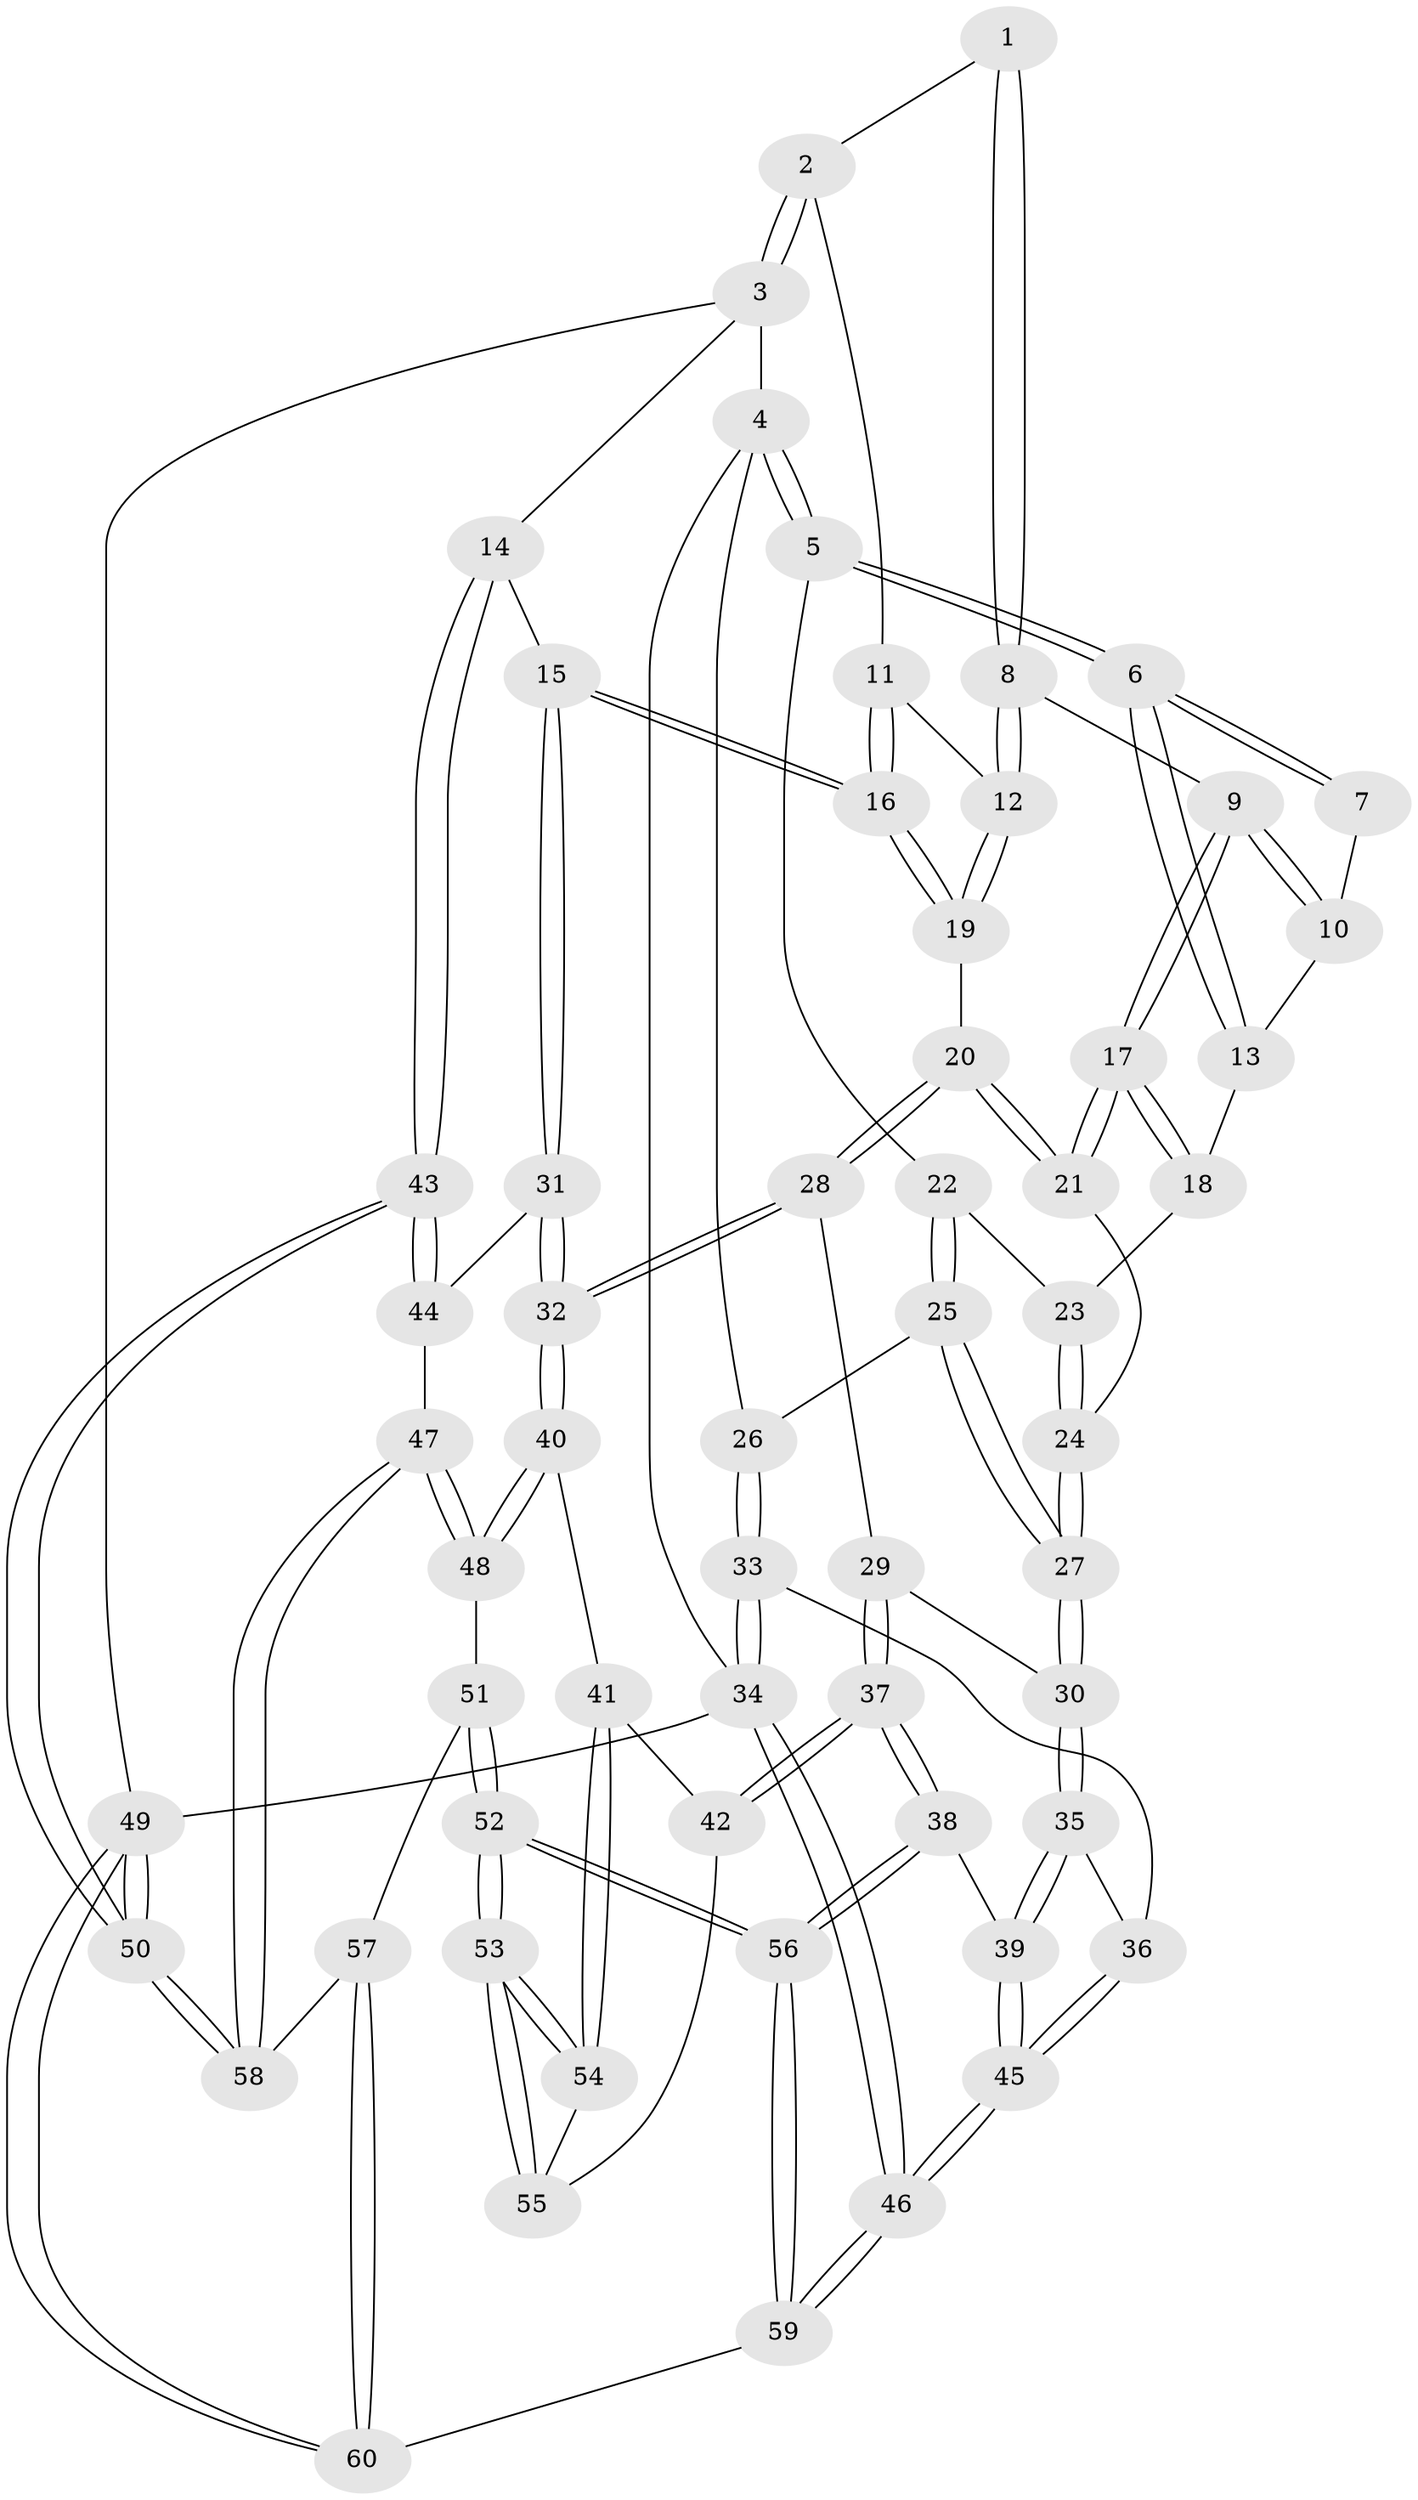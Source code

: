 // coarse degree distribution, {4: 0.2777777777777778, 6: 0.1111111111111111, 5: 0.2777777777777778, 3: 0.2777777777777778, 2: 0.05555555555555555}
// Generated by graph-tools (version 1.1) at 2025/21/03/04/25 18:21:08]
// undirected, 60 vertices, 147 edges
graph export_dot {
graph [start="1"]
  node [color=gray90,style=filled];
  1 [pos="+0.6245403042035008+0"];
  2 [pos="+0.89753571955172+0"];
  3 [pos="+1+0"];
  4 [pos="+0+0"];
  5 [pos="+0+0"];
  6 [pos="+0+0"];
  7 [pos="+0.6027870515354934+0"];
  8 [pos="+0.6258473867433423+0.1717123811903699"];
  9 [pos="+0.5472856655640144+0.1901100617736219"];
  10 [pos="+0.4805280994993996+0.10360251409821705"];
  11 [pos="+0.8414238220608442+0.02007067809325731"];
  12 [pos="+0.7581675489426173+0.23207428919228903"];
  13 [pos="+0.3894006904025627+0.12619668290272515"];
  14 [pos="+1+0.45564923200151297"];
  15 [pos="+1+0.45446349267515296"];
  16 [pos="+1+0.42852425187053056"];
  17 [pos="+0.49869793564471254+0.3220665907657458"];
  18 [pos="+0.37264409120237224+0.1959775356016206"];
  19 [pos="+0.7770119998462542+0.3330060096410341"];
  20 [pos="+0.6168552600613738+0.44389567383176404"];
  21 [pos="+0.5013187684336844+0.3415698709219479"];
  22 [pos="+0.21900257854199012+0.24819588632167275"];
  23 [pos="+0.2805960211244787+0.25328505544132823"];
  24 [pos="+0.3705752589169005+0.37999988208565677"];
  25 [pos="+0.15916497538930277+0.40402456558104055"];
  26 [pos="+0+0.3635404733972768"];
  27 [pos="+0.2584569099403425+0.5306752826411053"];
  28 [pos="+0.5984012524225691+0.5600225122189045"];
  29 [pos="+0.5053401679550604+0.6000607948148539"];
  30 [pos="+0.26304386007099684+0.5642166109916503"];
  31 [pos="+0.7616043799766269+0.6829646839257552"];
  32 [pos="+0.7174559859393895+0.68205637434704"];
  33 [pos="+0+0.5894955774505984"];
  34 [pos="+0+1"];
  35 [pos="+0.2419608137940945+0.5961667294375064"];
  36 [pos="+0.1462140912028311+0.6459600121400724"];
  37 [pos="+0.45309545024205444+0.796333786806578"];
  38 [pos="+0.3730412482252037+0.8470397770283999"];
  39 [pos="+0.3446258192544705+0.8417591828753158"];
  40 [pos="+0.6840632996243368+0.7657598119703622"];
  41 [pos="+0.6210517508230776+0.8014530288832844"];
  42 [pos="+0.46302295742538124+0.7999364481668886"];
  43 [pos="+1+0.8180346426566042"];
  44 [pos="+0.8330853394421734+0.7596904802943188"];
  45 [pos="+0.08873547838507222+0.992471232651464"];
  46 [pos="+0+1"];
  47 [pos="+0.858619190209142+0.8817629117631245"];
  48 [pos="+0.7020222939536402+0.846473692319831"];
  49 [pos="+1+1"];
  50 [pos="+1+1"];
  51 [pos="+0.7027234393296312+0.8769142808860719"];
  52 [pos="+0.5763145527401794+1"];
  53 [pos="+0.5666225279458948+0.9349965425137607"];
  54 [pos="+0.5830771515290906+0.8761543207523296"];
  55 [pos="+0.470095312310057+0.807631072138049"];
  56 [pos="+0.556500405612903+1"];
  57 [pos="+0.803146575167344+0.9429801225572673"];
  58 [pos="+0.8669635372082047+0.9004660045536796"];
  59 [pos="+0.5576294397879096+1"];
  60 [pos="+0.690760772864779+1"];
  1 -- 2;
  1 -- 8;
  1 -- 8;
  2 -- 3;
  2 -- 3;
  2 -- 11;
  3 -- 4;
  3 -- 14;
  3 -- 49;
  4 -- 5;
  4 -- 5;
  4 -- 26;
  4 -- 34;
  5 -- 6;
  5 -- 6;
  5 -- 22;
  6 -- 7;
  6 -- 7;
  6 -- 13;
  6 -- 13;
  7 -- 10;
  8 -- 9;
  8 -- 12;
  8 -- 12;
  9 -- 10;
  9 -- 10;
  9 -- 17;
  9 -- 17;
  10 -- 13;
  11 -- 12;
  11 -- 16;
  11 -- 16;
  12 -- 19;
  12 -- 19;
  13 -- 18;
  14 -- 15;
  14 -- 43;
  14 -- 43;
  15 -- 16;
  15 -- 16;
  15 -- 31;
  15 -- 31;
  16 -- 19;
  16 -- 19;
  17 -- 18;
  17 -- 18;
  17 -- 21;
  17 -- 21;
  18 -- 23;
  19 -- 20;
  20 -- 21;
  20 -- 21;
  20 -- 28;
  20 -- 28;
  21 -- 24;
  22 -- 23;
  22 -- 25;
  22 -- 25;
  23 -- 24;
  23 -- 24;
  24 -- 27;
  24 -- 27;
  25 -- 26;
  25 -- 27;
  25 -- 27;
  26 -- 33;
  26 -- 33;
  27 -- 30;
  27 -- 30;
  28 -- 29;
  28 -- 32;
  28 -- 32;
  29 -- 30;
  29 -- 37;
  29 -- 37;
  30 -- 35;
  30 -- 35;
  31 -- 32;
  31 -- 32;
  31 -- 44;
  32 -- 40;
  32 -- 40;
  33 -- 34;
  33 -- 34;
  33 -- 36;
  34 -- 46;
  34 -- 46;
  34 -- 49;
  35 -- 36;
  35 -- 39;
  35 -- 39;
  36 -- 45;
  36 -- 45;
  37 -- 38;
  37 -- 38;
  37 -- 42;
  37 -- 42;
  38 -- 39;
  38 -- 56;
  38 -- 56;
  39 -- 45;
  39 -- 45;
  40 -- 41;
  40 -- 48;
  40 -- 48;
  41 -- 42;
  41 -- 54;
  41 -- 54;
  42 -- 55;
  43 -- 44;
  43 -- 44;
  43 -- 50;
  43 -- 50;
  44 -- 47;
  45 -- 46;
  45 -- 46;
  46 -- 59;
  46 -- 59;
  47 -- 48;
  47 -- 48;
  47 -- 58;
  47 -- 58;
  48 -- 51;
  49 -- 50;
  49 -- 50;
  49 -- 60;
  49 -- 60;
  50 -- 58;
  50 -- 58;
  51 -- 52;
  51 -- 52;
  51 -- 57;
  52 -- 53;
  52 -- 53;
  52 -- 56;
  52 -- 56;
  53 -- 54;
  53 -- 54;
  53 -- 55;
  53 -- 55;
  54 -- 55;
  56 -- 59;
  56 -- 59;
  57 -- 58;
  57 -- 60;
  57 -- 60;
  59 -- 60;
}
